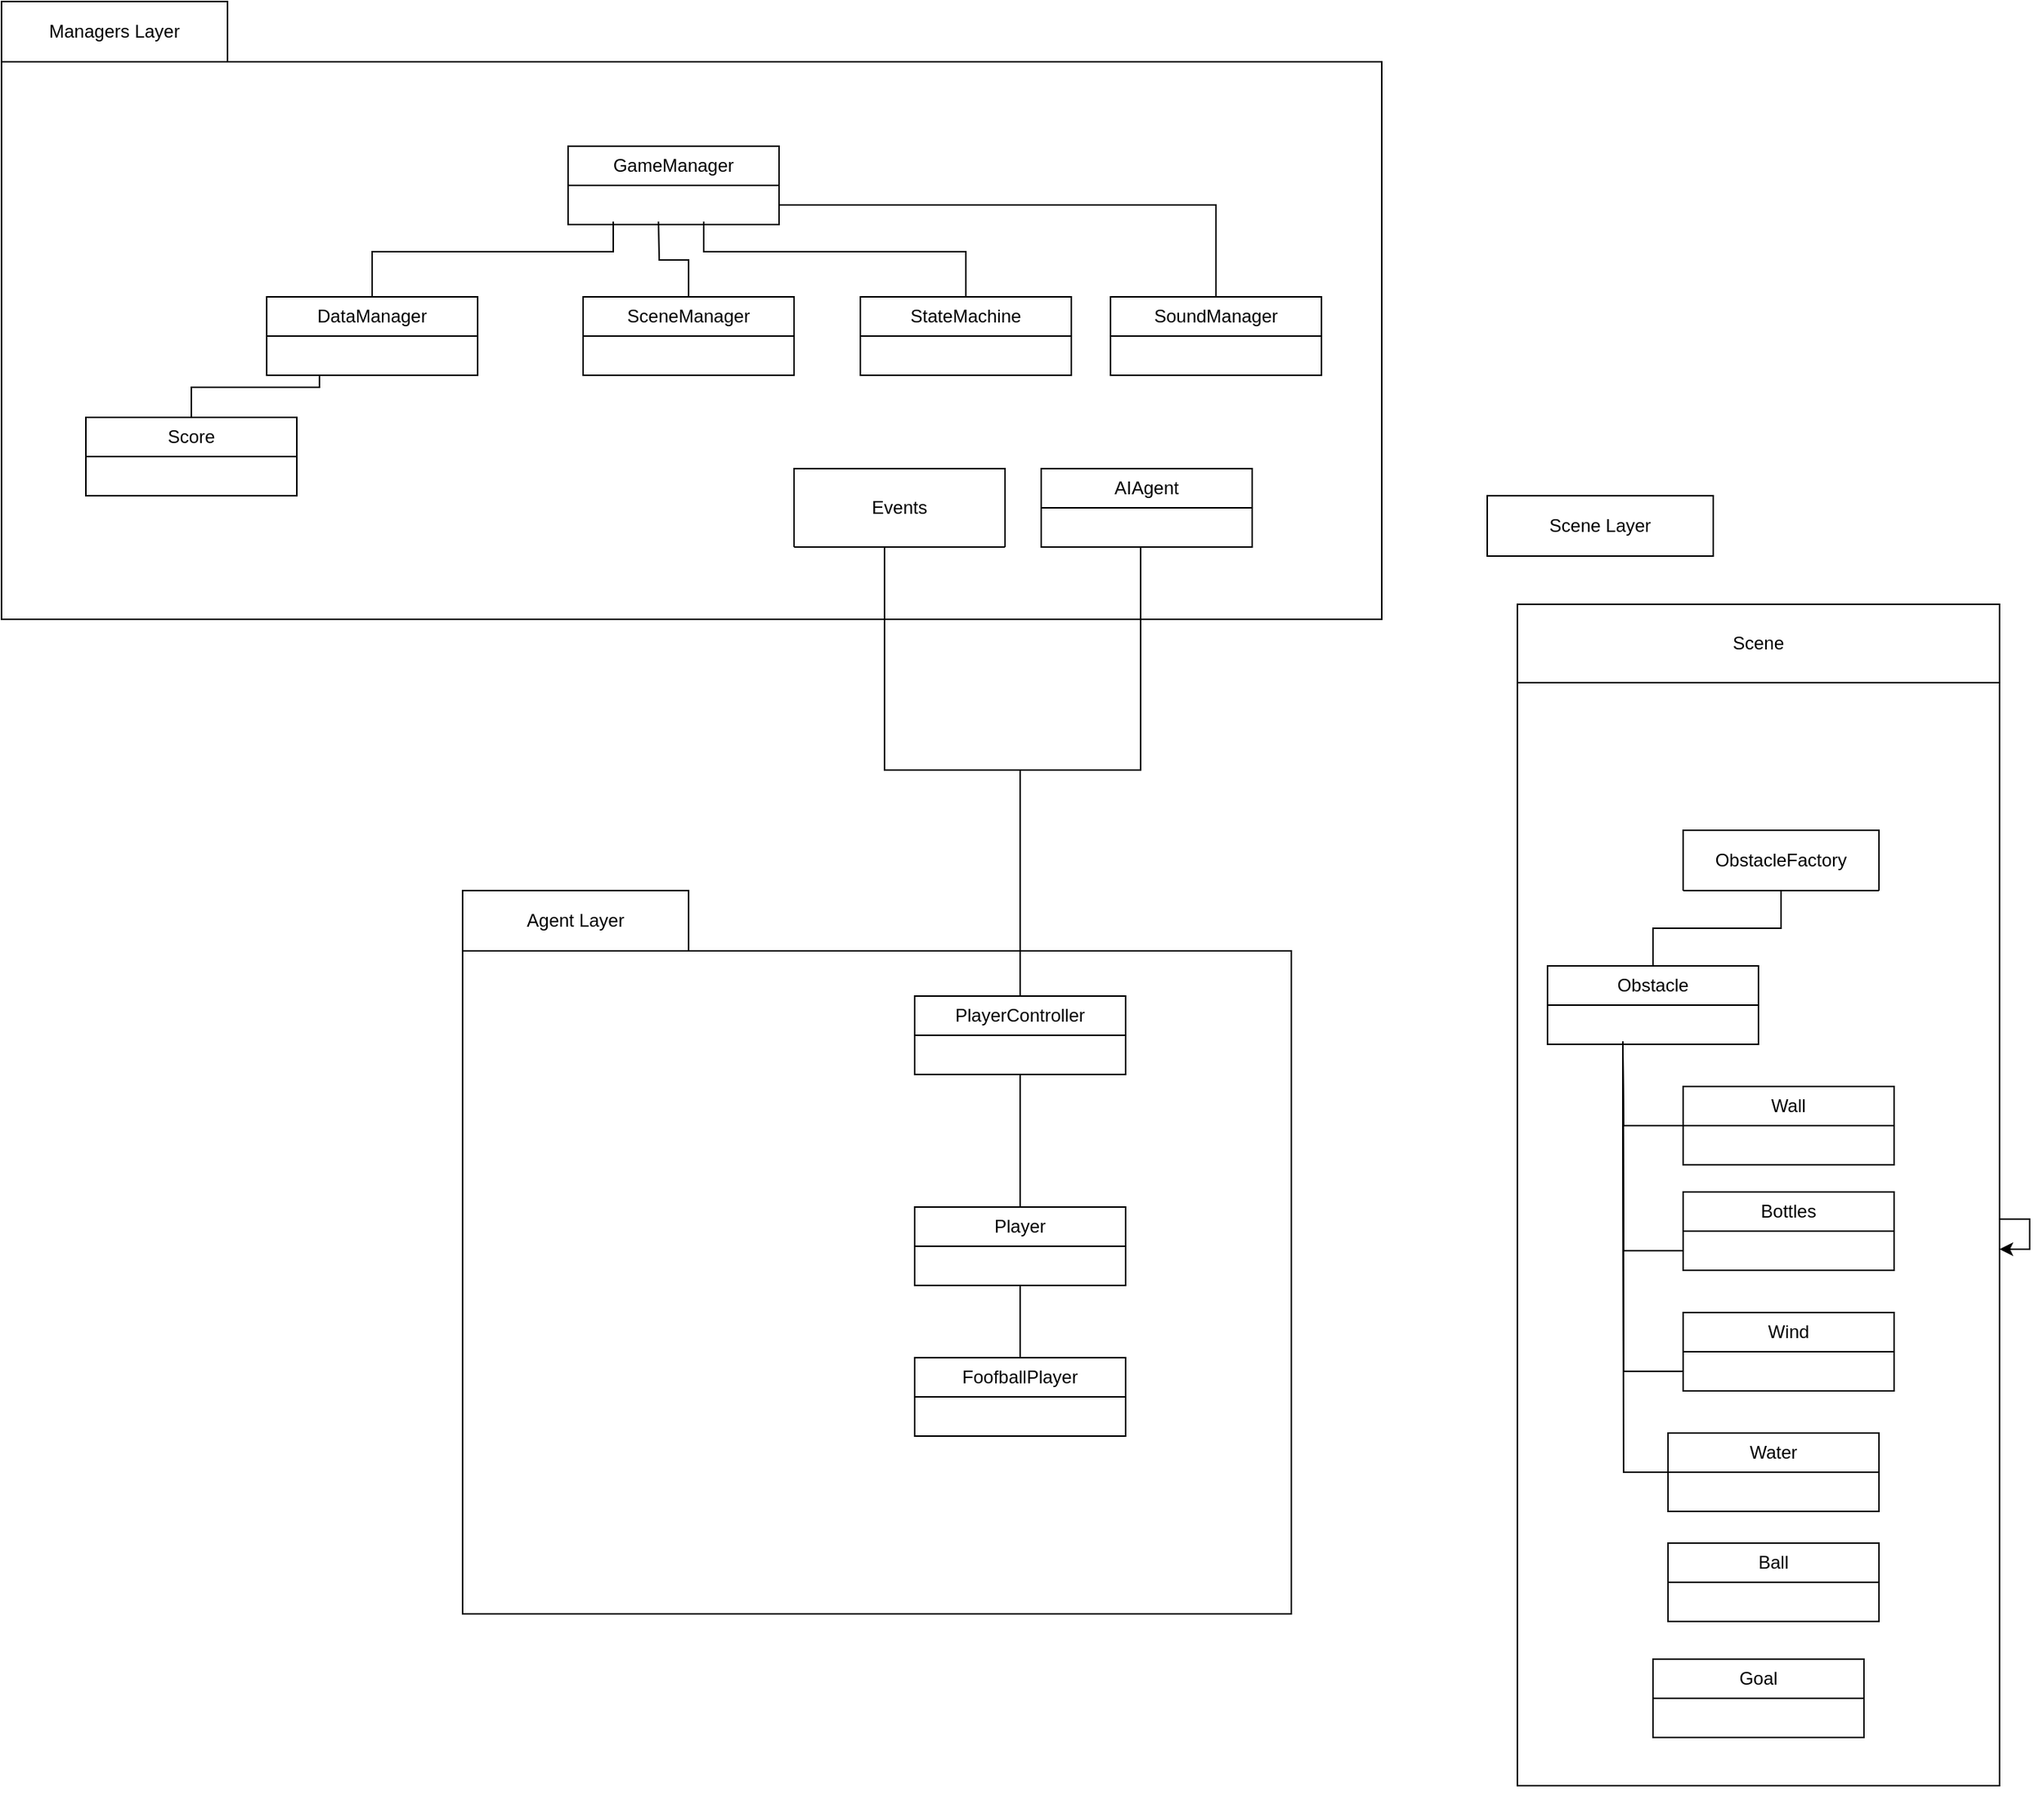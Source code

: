 <mxfile version="24.8.4">
  <diagram name="Página-1" id="SKRLu6_MuARgDEXjkevO">
    <mxGraphModel dx="2171" dy="2004" grid="1" gridSize="10" guides="1" tooltips="1" connect="1" arrows="1" fold="1" page="1" pageScale="1" pageWidth="827" pageHeight="1169" math="0" shadow="0">
      <root>
        <mxCell id="0" />
        <mxCell id="1" parent="0" />
        <mxCell id="TCKFNK1VzcnC_DEqVwrI-56" value="" style="rounded=0;whiteSpace=wrap;html=1;fillColor=none;" parent="1" vertex="1">
          <mxGeometry x="-346" y="-450" width="916" height="370" as="geometry" />
        </mxCell>
        <mxCell id="TCKFNK1VzcnC_DEqVwrI-37" value="" style="rounded=0;whiteSpace=wrap;html=1;fillColor=none;" parent="1" vertex="1">
          <mxGeometry x="-40" y="140" width="550" height="440" as="geometry" />
        </mxCell>
        <mxCell id="TCKFNK1VzcnC_DEqVwrI-23" style="edgeStyle=orthogonalEdgeStyle;rounded=0;orthogonalLoop=1;jettySize=auto;html=1;entryX=0.5;entryY=1;entryDx=0;entryDy=0;endArrow=none;endFill=0;" parent="1" source="TCKFNK1VzcnC_DEqVwrI-1" target="TCKFNK1VzcnC_DEqVwrI-22" edge="1">
          <mxGeometry relative="1" as="geometry" />
        </mxCell>
        <mxCell id="TCKFNK1VzcnC_DEqVwrI-1" value="FoofballPlayer" style="swimlane;fontStyle=0;childLayout=stackLayout;horizontal=1;startSize=26;fillColor=none;horizontalStack=0;resizeParent=1;resizeParentMax=0;resizeLast=0;collapsible=1;marginBottom=0;whiteSpace=wrap;html=1;" parent="1" vertex="1">
          <mxGeometry x="260" y="410" width="140" height="52" as="geometry" />
        </mxCell>
        <mxCell id="TCKFNK1VzcnC_DEqVwrI-8" value="Scene" style="swimlane;fontStyle=0;childLayout=stackLayout;horizontal=1;startSize=52;fillColor=none;horizontalStack=0;resizeParent=1;resizeParentMax=0;resizeLast=0;collapsible=1;marginBottom=0;whiteSpace=wrap;html=1;" parent="1" vertex="1">
          <mxGeometry x="660" y="-90" width="320" height="784" as="geometry" />
        </mxCell>
        <mxCell id="wIdlH4sXU4vHMds8f0Tk-2" style="edgeStyle=orthogonalEdgeStyle;rounded=0;orthogonalLoop=1;jettySize=auto;html=1;exitX=0.5;exitY=1;exitDx=0;exitDy=0;" edge="1" parent="TCKFNK1VzcnC_DEqVwrI-8" source="ZnpJRyOTHJBGEhE7tp6X-1" target="ZnpJRyOTHJBGEhE7tp6X-1">
          <mxGeometry relative="1" as="geometry" />
        </mxCell>
        <mxCell id="wIdlH4sXU4vHMds8f0Tk-4" style="edgeStyle=orthogonalEdgeStyle;rounded=0;orthogonalLoop=1;jettySize=auto;html=1;" edge="1" parent="TCKFNK1VzcnC_DEqVwrI-8" source="ZnpJRyOTHJBGEhE7tp6X-1" target="ZnpJRyOTHJBGEhE7tp6X-1">
          <mxGeometry relative="1" as="geometry" />
        </mxCell>
        <mxCell id="ZnpJRyOTHJBGEhE7tp6X-1" value="" style="rounded=0;whiteSpace=wrap;html=1;fillColor=none;" parent="TCKFNK1VzcnC_DEqVwrI-8" vertex="1">
          <mxGeometry y="52" width="320" height="732" as="geometry" />
        </mxCell>
        <mxCell id="TCKFNK1VzcnC_DEqVwrI-16" style="edgeStyle=orthogonalEdgeStyle;rounded=0;orthogonalLoop=1;jettySize=auto;html=1;endArrow=none;endFill=0;" parent="1" source="TCKFNK1VzcnC_DEqVwrI-9" edge="1">
          <mxGeometry relative="1" as="geometry">
            <mxPoint x="730" y="210" as="targetPoint" />
          </mxGeometry>
        </mxCell>
        <mxCell id="TCKFNK1VzcnC_DEqVwrI-9" value="&lt;div&gt;Wall&lt;/div&gt;" style="swimlane;fontStyle=0;childLayout=stackLayout;horizontal=1;startSize=26;fillColor=none;horizontalStack=0;resizeParent=1;resizeParentMax=0;resizeLast=0;collapsible=1;marginBottom=0;whiteSpace=wrap;html=1;" parent="1" vertex="1">
          <mxGeometry x="770" y="230" width="140" height="52" as="geometry" />
        </mxCell>
        <mxCell id="TCKFNK1VzcnC_DEqVwrI-10" value="Obstacle" style="swimlane;fontStyle=0;childLayout=stackLayout;horizontal=1;startSize=26;fillColor=none;horizontalStack=0;resizeParent=1;resizeParentMax=0;resizeLast=0;collapsible=1;marginBottom=0;whiteSpace=wrap;html=1;" parent="1" vertex="1">
          <mxGeometry x="680" y="150" width="140" height="52" as="geometry" />
        </mxCell>
        <mxCell id="TCKFNK1VzcnC_DEqVwrI-17" style="edgeStyle=orthogonalEdgeStyle;rounded=0;orthogonalLoop=1;jettySize=auto;html=1;exitX=0;exitY=0.75;exitDx=0;exitDy=0;endArrow=none;endFill=0;" parent="1" source="TCKFNK1VzcnC_DEqVwrI-11" edge="1">
          <mxGeometry relative="1" as="geometry">
            <mxPoint x="730" y="200" as="targetPoint" />
          </mxGeometry>
        </mxCell>
        <mxCell id="TCKFNK1VzcnC_DEqVwrI-11" value="Bottles" style="swimlane;fontStyle=0;childLayout=stackLayout;horizontal=1;startSize=26;fillColor=none;horizontalStack=0;resizeParent=1;resizeParentMax=0;resizeLast=0;collapsible=1;marginBottom=0;whiteSpace=wrap;html=1;" parent="1" vertex="1">
          <mxGeometry x="770" y="300" width="140" height="52" as="geometry" />
        </mxCell>
        <mxCell id="TCKFNK1VzcnC_DEqVwrI-18" style="edgeStyle=orthogonalEdgeStyle;rounded=0;orthogonalLoop=1;jettySize=auto;html=1;exitX=0;exitY=0.75;exitDx=0;exitDy=0;endArrow=none;endFill=0;" parent="1" source="TCKFNK1VzcnC_DEqVwrI-12" edge="1">
          <mxGeometry relative="1" as="geometry">
            <mxPoint x="730" y="200" as="targetPoint" />
          </mxGeometry>
        </mxCell>
        <mxCell id="TCKFNK1VzcnC_DEqVwrI-12" value="Wind" style="swimlane;fontStyle=0;childLayout=stackLayout;horizontal=1;startSize=26;fillColor=none;horizontalStack=0;resizeParent=1;resizeParentMax=0;resizeLast=0;collapsible=1;marginBottom=0;whiteSpace=wrap;html=1;" parent="1" vertex="1">
          <mxGeometry x="770" y="380" width="140" height="52" as="geometry" />
        </mxCell>
        <mxCell id="TCKFNK1VzcnC_DEqVwrI-19" style="edgeStyle=orthogonalEdgeStyle;rounded=0;orthogonalLoop=1;jettySize=auto;html=1;endArrow=none;endFill=0;" parent="1" source="TCKFNK1VzcnC_DEqVwrI-13" edge="1">
          <mxGeometry relative="1" as="geometry">
            <mxPoint x="730" y="200" as="targetPoint" />
          </mxGeometry>
        </mxCell>
        <mxCell id="TCKFNK1VzcnC_DEqVwrI-13" value="Water" style="swimlane;fontStyle=0;childLayout=stackLayout;horizontal=1;startSize=26;fillColor=none;horizontalStack=0;resizeParent=1;resizeParentMax=0;resizeLast=0;collapsible=1;marginBottom=0;whiteSpace=wrap;html=1;" parent="1" vertex="1">
          <mxGeometry x="760" y="460" width="140" height="52" as="geometry" />
        </mxCell>
        <mxCell id="ENG01ewXfub_soL2wW_B-7" style="edgeStyle=orthogonalEdgeStyle;rounded=0;orthogonalLoop=1;jettySize=auto;html=1;endArrow=none;endFill=0;" parent="1" source="TCKFNK1VzcnC_DEqVwrI-21" target="TCKFNK1VzcnC_DEqVwrI-10" edge="1">
          <mxGeometry relative="1" as="geometry" />
        </mxCell>
        <mxCell id="TCKFNK1VzcnC_DEqVwrI-21" value="&lt;div&gt;ObstacleFactory&lt;/div&gt;" style="swimlane;fontStyle=0;childLayout=stackLayout;horizontal=1;startSize=40;fillColor=none;horizontalStack=0;resizeParent=1;resizeParentMax=0;resizeLast=0;collapsible=1;marginBottom=0;whiteSpace=wrap;html=1;" parent="1" vertex="1">
          <mxGeometry x="770" y="60" width="130" height="40" as="geometry" />
        </mxCell>
        <mxCell id="TCKFNK1VzcnC_DEqVwrI-30" style="edgeStyle=orthogonalEdgeStyle;rounded=0;orthogonalLoop=1;jettySize=auto;html=1;entryX=0.5;entryY=1;entryDx=0;entryDy=0;endArrow=none;endFill=0;" parent="1" source="TCKFNK1VzcnC_DEqVwrI-22" target="TCKFNK1VzcnC_DEqVwrI-27" edge="1">
          <mxGeometry relative="1" as="geometry" />
        </mxCell>
        <mxCell id="TCKFNK1VzcnC_DEqVwrI-22" value="Player" style="swimlane;fontStyle=0;childLayout=stackLayout;horizontal=1;startSize=26;fillColor=none;horizontalStack=0;resizeParent=1;resizeParentMax=0;resizeLast=0;collapsible=1;marginBottom=0;whiteSpace=wrap;html=1;" parent="1" vertex="1">
          <mxGeometry x="260" y="310" width="140" height="52" as="geometry" />
        </mxCell>
        <mxCell id="TCKFNK1VzcnC_DEqVwrI-27" value="PlayerController" style="swimlane;fontStyle=0;childLayout=stackLayout;horizontal=1;startSize=26;fillColor=none;horizontalStack=0;resizeParent=1;resizeParentMax=0;resizeLast=0;collapsible=1;marginBottom=0;whiteSpace=wrap;html=1;" parent="1" vertex="1">
          <mxGeometry x="260" y="170" width="140" height="52" as="geometry" />
        </mxCell>
        <mxCell id="TCKFNK1VzcnC_DEqVwrI-31" value="Events" style="swimlane;fontStyle=0;childLayout=stackLayout;horizontal=1;startSize=52;fillColor=none;horizontalStack=0;resizeParent=1;resizeParentMax=0;resizeLast=0;collapsible=1;marginBottom=0;whiteSpace=wrap;html=1;" parent="1" vertex="1">
          <mxGeometry x="180" y="-180" width="140" height="52" as="geometry" />
        </mxCell>
        <mxCell id="TCKFNK1VzcnC_DEqVwrI-32" value="AIAgent" style="swimlane;fontStyle=0;childLayout=stackLayout;horizontal=1;startSize=26;fillColor=none;horizontalStack=0;resizeParent=1;resizeParentMax=0;resizeLast=0;collapsible=1;marginBottom=0;whiteSpace=wrap;html=1;" parent="1" vertex="1">
          <mxGeometry x="344" y="-180" width="140" height="52" as="geometry" />
        </mxCell>
        <mxCell id="TCKFNK1VzcnC_DEqVwrI-33" style="edgeStyle=orthogonalEdgeStyle;rounded=0;orthogonalLoop=1;jettySize=auto;html=1;entryX=0.5;entryY=0;entryDx=0;entryDy=0;endArrow=none;endFill=0;" parent="1" source="TCKFNK1VzcnC_DEqVwrI-32" target="TCKFNK1VzcnC_DEqVwrI-27" edge="1">
          <mxGeometry relative="1" as="geometry">
            <Array as="points">
              <mxPoint x="410" y="20" />
              <mxPoint x="330" y="20" />
            </Array>
          </mxGeometry>
        </mxCell>
        <mxCell id="TCKFNK1VzcnC_DEqVwrI-35" style="edgeStyle=orthogonalEdgeStyle;rounded=0;orthogonalLoop=1;jettySize=auto;html=1;endArrow=none;endFill=0;" parent="1" source="TCKFNK1VzcnC_DEqVwrI-31" edge="1">
          <mxGeometry relative="1" as="geometry">
            <mxPoint x="330" y="170" as="targetPoint" />
            <Array as="points">
              <mxPoint x="240" y="20" />
              <mxPoint x="330" y="20" />
            </Array>
          </mxGeometry>
        </mxCell>
        <mxCell id="TCKFNK1VzcnC_DEqVwrI-38" value="Agent Layer" style="html=1;whiteSpace=wrap;" parent="1" vertex="1">
          <mxGeometry x="-40" y="100" width="150" height="40" as="geometry" />
        </mxCell>
        <mxCell id="TCKFNK1VzcnC_DEqVwrI-41" value="Scene Layer" style="html=1;whiteSpace=wrap;" parent="1" vertex="1">
          <mxGeometry x="640" y="-162" width="150" height="40" as="geometry" />
        </mxCell>
        <mxCell id="TCKFNK1VzcnC_DEqVwrI-52" style="edgeStyle=orthogonalEdgeStyle;rounded=0;orthogonalLoop=1;jettySize=auto;html=1;endArrow=none;endFill=0;" parent="1" source="TCKFNK1VzcnC_DEqVwrI-43" edge="1">
          <mxGeometry relative="1" as="geometry">
            <mxPoint x="60" y="-344" as="targetPoint" />
            <Array as="points">
              <mxPoint x="-100" y="-324" />
              <mxPoint x="60" y="-324" />
            </Array>
          </mxGeometry>
        </mxCell>
        <mxCell id="TCKFNK1VzcnC_DEqVwrI-43" value="DataManager" style="swimlane;fontStyle=0;childLayout=stackLayout;horizontal=1;startSize=26;fillColor=none;horizontalStack=0;resizeParent=1;resizeParentMax=0;resizeLast=0;collapsible=1;marginBottom=0;whiteSpace=wrap;html=1;" parent="1" vertex="1">
          <mxGeometry x="-170" y="-294" width="140" height="52" as="geometry" />
        </mxCell>
        <mxCell id="TCKFNK1VzcnC_DEqVwrI-46" style="edgeStyle=orthogonalEdgeStyle;rounded=0;orthogonalLoop=1;jettySize=auto;html=1;entryX=0.25;entryY=1;entryDx=0;entryDy=0;endArrow=none;endFill=0;" parent="1" source="TCKFNK1VzcnC_DEqVwrI-44" target="TCKFNK1VzcnC_DEqVwrI-43" edge="1">
          <mxGeometry relative="1" as="geometry" />
        </mxCell>
        <mxCell id="TCKFNK1VzcnC_DEqVwrI-44" value="Score" style="swimlane;fontStyle=0;childLayout=stackLayout;horizontal=1;startSize=26;fillColor=none;horizontalStack=0;resizeParent=1;resizeParentMax=0;resizeLast=0;collapsible=1;marginBottom=0;whiteSpace=wrap;html=1;" parent="1" vertex="1">
          <mxGeometry x="-290" y="-214" width="140" height="52" as="geometry" />
        </mxCell>
        <mxCell id="TCKFNK1VzcnC_DEqVwrI-53" style="edgeStyle=orthogonalEdgeStyle;rounded=0;orthogonalLoop=1;jettySize=auto;html=1;endArrow=none;endFill=0;" parent="1" source="TCKFNK1VzcnC_DEqVwrI-48" edge="1">
          <mxGeometry relative="1" as="geometry">
            <mxPoint x="90" y="-344" as="targetPoint" />
          </mxGeometry>
        </mxCell>
        <mxCell id="TCKFNK1VzcnC_DEqVwrI-48" value="SceneManager" style="swimlane;fontStyle=0;childLayout=stackLayout;horizontal=1;startSize=26;fillColor=none;horizontalStack=0;resizeParent=1;resizeParentMax=0;resizeLast=0;collapsible=1;marginBottom=0;whiteSpace=wrap;html=1;" parent="1" vertex="1">
          <mxGeometry x="40" y="-294" width="140" height="52" as="geometry" />
        </mxCell>
        <mxCell id="TCKFNK1VzcnC_DEqVwrI-54" style="edgeStyle=orthogonalEdgeStyle;rounded=0;orthogonalLoop=1;jettySize=auto;html=1;endArrow=none;endFill=0;" parent="1" source="TCKFNK1VzcnC_DEqVwrI-49" edge="1">
          <mxGeometry relative="1" as="geometry">
            <mxPoint x="120" y="-344" as="targetPoint" />
            <Array as="points">
              <mxPoint x="294" y="-324" />
              <mxPoint x="120" y="-324" />
            </Array>
          </mxGeometry>
        </mxCell>
        <mxCell id="TCKFNK1VzcnC_DEqVwrI-49" value="StateMachine" style="swimlane;fontStyle=0;childLayout=stackLayout;horizontal=1;startSize=26;fillColor=none;horizontalStack=0;resizeParent=1;resizeParentMax=0;resizeLast=0;collapsible=1;marginBottom=0;whiteSpace=wrap;html=1;" parent="1" vertex="1">
          <mxGeometry x="224" y="-294" width="140" height="52" as="geometry" />
        </mxCell>
        <mxCell id="TCKFNK1VzcnC_DEqVwrI-55" style="edgeStyle=orthogonalEdgeStyle;rounded=0;orthogonalLoop=1;jettySize=auto;html=1;entryX=1;entryY=0.75;entryDx=0;entryDy=0;endArrow=none;endFill=0;" parent="1" source="TCKFNK1VzcnC_DEqVwrI-50" target="TCKFNK1VzcnC_DEqVwrI-51" edge="1">
          <mxGeometry relative="1" as="geometry">
            <Array as="points">
              <mxPoint x="460" y="-355" />
            </Array>
          </mxGeometry>
        </mxCell>
        <mxCell id="TCKFNK1VzcnC_DEqVwrI-50" value="SoundManager" style="swimlane;fontStyle=0;childLayout=stackLayout;horizontal=1;startSize=26;fillColor=none;horizontalStack=0;resizeParent=1;resizeParentMax=0;resizeLast=0;collapsible=1;marginBottom=0;whiteSpace=wrap;html=1;" parent="1" vertex="1">
          <mxGeometry x="390" y="-294" width="140" height="52" as="geometry" />
        </mxCell>
        <mxCell id="TCKFNK1VzcnC_DEqVwrI-51" value="GameManager" style="swimlane;fontStyle=0;childLayout=stackLayout;horizontal=1;startSize=26;fillColor=none;horizontalStack=0;resizeParent=1;resizeParentMax=0;resizeLast=0;collapsible=1;marginBottom=0;whiteSpace=wrap;html=1;" parent="1" vertex="1">
          <mxGeometry x="30" y="-394" width="140" height="52" as="geometry" />
        </mxCell>
        <mxCell id="TCKFNK1VzcnC_DEqVwrI-57" value="Managers Layer" style="html=1;whiteSpace=wrap;" parent="1" vertex="1">
          <mxGeometry x="-346" y="-490" width="150" height="40" as="geometry" />
        </mxCell>
        <mxCell id="wIdlH4sXU4vHMds8f0Tk-6" value="Ball" style="swimlane;fontStyle=0;childLayout=stackLayout;horizontal=1;startSize=26;fillColor=none;horizontalStack=0;resizeParent=1;resizeParentMax=0;resizeLast=0;collapsible=1;marginBottom=0;whiteSpace=wrap;html=1;" vertex="1" parent="1">
          <mxGeometry x="760" y="533" width="140" height="52" as="geometry" />
        </mxCell>
        <mxCell id="wIdlH4sXU4vHMds8f0Tk-7" value="Goal" style="swimlane;fontStyle=0;childLayout=stackLayout;horizontal=1;startSize=26;fillColor=none;horizontalStack=0;resizeParent=1;resizeParentMax=0;resizeLast=0;collapsible=1;marginBottom=0;whiteSpace=wrap;html=1;" vertex="1" parent="1">
          <mxGeometry x="750" y="610" width="140" height="52" as="geometry" />
        </mxCell>
      </root>
    </mxGraphModel>
  </diagram>
</mxfile>
